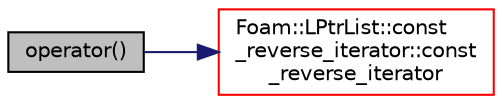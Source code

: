 digraph "operator()"
{
  bgcolor="transparent";
  edge [fontname="Helvetica",fontsize="10",labelfontname="Helvetica",labelfontsize="10"];
  node [fontname="Helvetica",fontsize="10",shape=record];
  rankdir="LR";
  Node1 [label="operator()",height=0.2,width=0.4,color="black", fillcolor="grey75", style="filled" fontcolor="black"];
  Node1 -> Node2 [color="midnightblue",fontsize="10",style="solid",fontname="Helvetica"];
  Node2 [label="Foam::LPtrList::const\l_reverse_iterator::const\l_reverse_iterator",height=0.2,width=0.4,color="red",URL="$classFoam_1_1LPtrList_1_1const__reverse__iterator.html#a3306efd6f53666c593d26cecd722e36d"];
}
